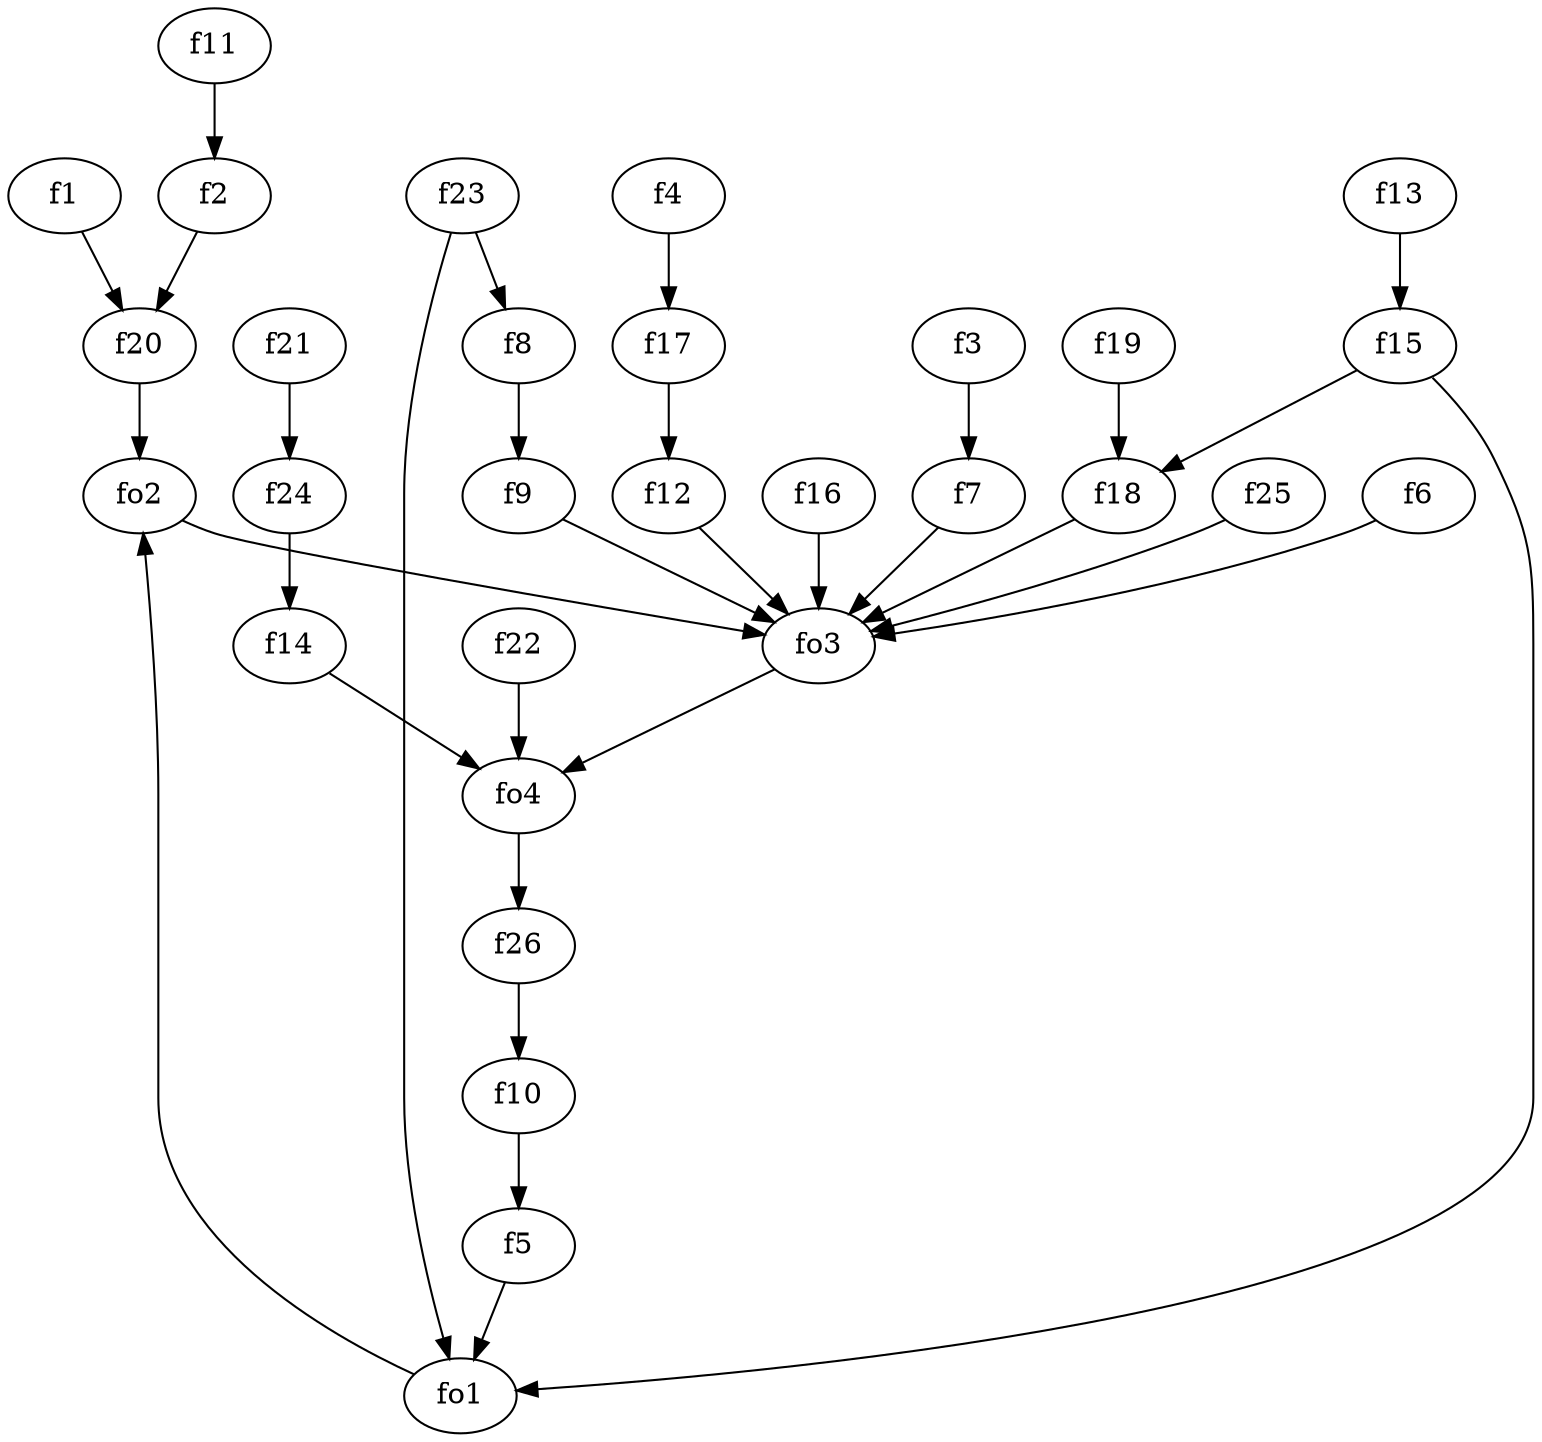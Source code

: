 strict digraph  {
f1;
f2;
f3;
f4;
f5;
f6;
f7;
f8;
f9;
f10;
f11;
f12;
f13;
f14;
f15;
f16;
f17;
f18;
f19;
f20;
f21;
f22;
f23;
f24;
f25;
f26;
fo1;
fo2;
fo3;
fo4;
f1 -> f20  [weight=2];
f2 -> f20  [weight=2];
f3 -> f7  [weight=2];
f4 -> f17  [weight=2];
f5 -> fo1  [weight=2];
f6 -> fo3  [weight=2];
f7 -> fo3  [weight=2];
f8 -> f9  [weight=2];
f9 -> fo3  [weight=2];
f10 -> f5  [weight=2];
f11 -> f2  [weight=2];
f12 -> fo3  [weight=2];
f13 -> f15  [weight=2];
f14 -> fo4  [weight=2];
f15 -> fo1  [weight=2];
f15 -> f18  [weight=2];
f16 -> fo3  [weight=2];
f17 -> f12  [weight=2];
f18 -> fo3  [weight=2];
f19 -> f18  [weight=2];
f20 -> fo2  [weight=2];
f21 -> f24  [weight=2];
f22 -> fo4  [weight=2];
f23 -> fo1  [weight=2];
f23 -> f8  [weight=2];
f24 -> f14  [weight=2];
f25 -> fo3  [weight=2];
f26 -> f10  [weight=2];
fo1 -> fo2  [weight=2];
fo2 -> fo3  [weight=2];
fo3 -> fo4  [weight=2];
fo4 -> f26  [weight=2];
}
